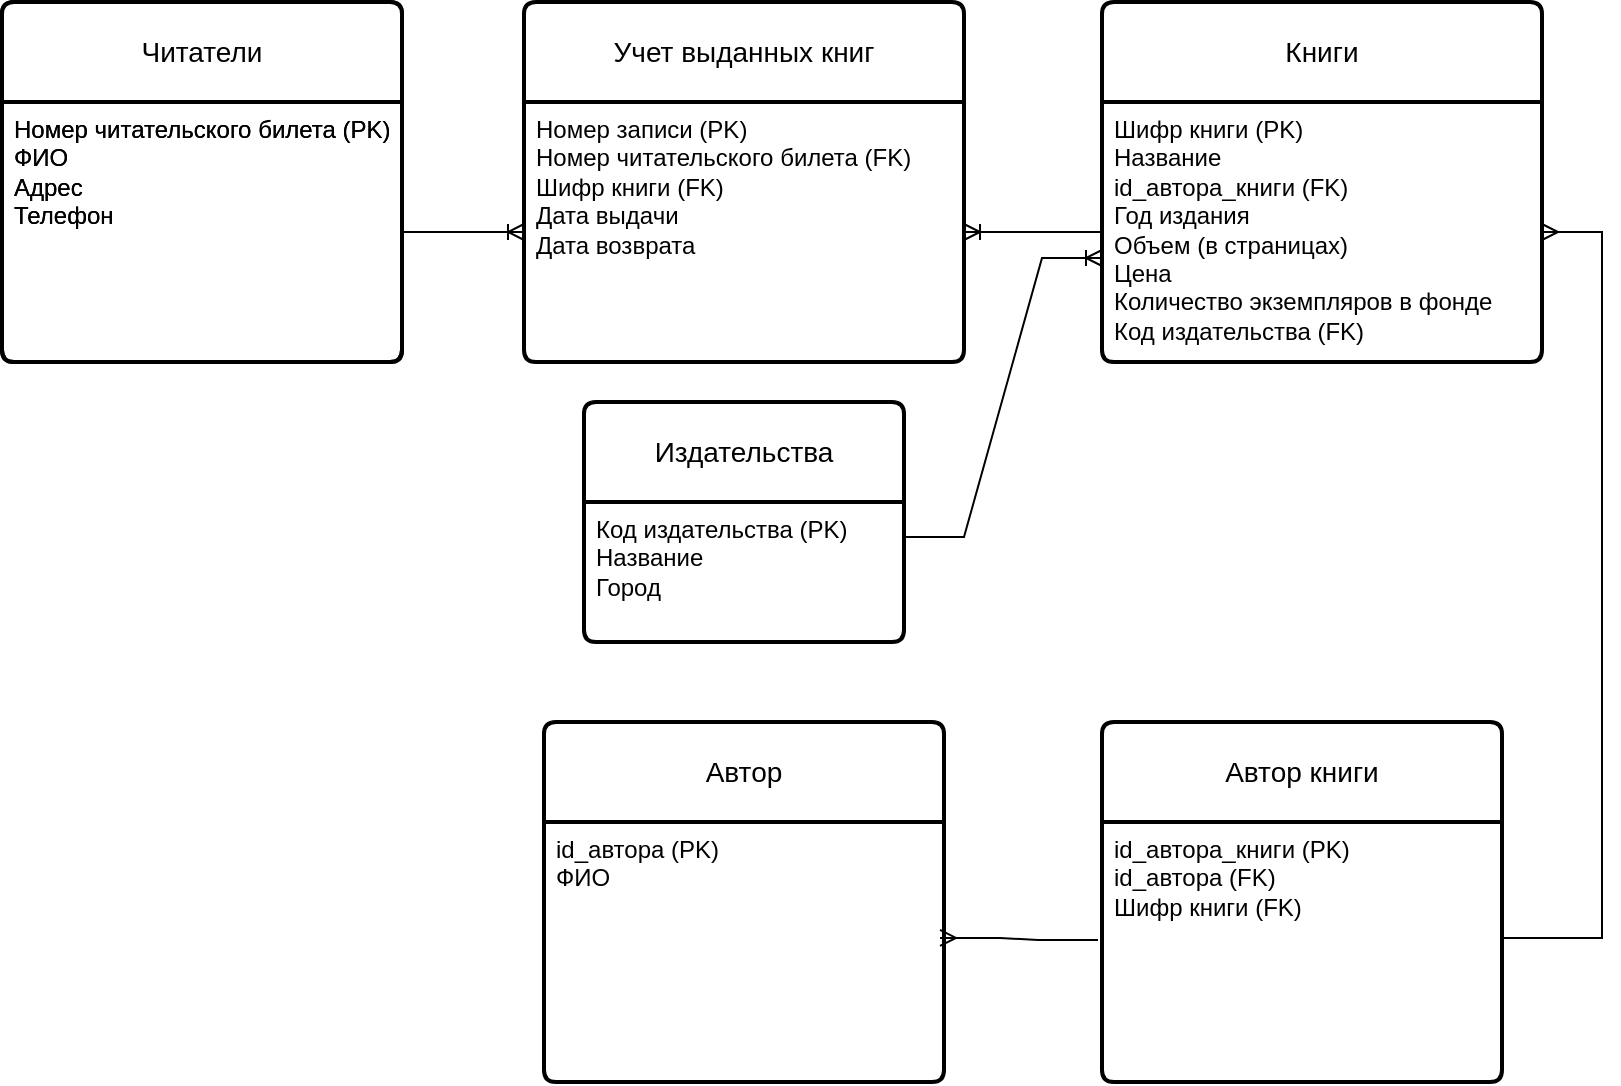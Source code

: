 <mxfile version="21.8.0" type="device">
  <diagram id="R2lEEEUBdFMjLlhIrx00" name="Page-1">
    <mxGraphModel dx="1152" dy="741" grid="1" gridSize="10" guides="1" tooltips="1" connect="1" arrows="1" fold="1" page="1" pageScale="1" pageWidth="850" pageHeight="1100" math="0" shadow="0" extFonts="Permanent Marker^https://fonts.googleapis.com/css?family=Permanent+Marker">
      <root>
        <mxCell id="0" />
        <mxCell id="1" parent="0" />
        <mxCell id="gpQsvd7t5DxRkCJj9pPz-14" value="" style="shape=tableRow;horizontal=0;startSize=0;swimlaneHead=0;swimlaneBody=0;fillColor=none;collapsible=0;dropTarget=0;points=[[0,0.5],[1,0.5]];portConstraint=eastwest;top=0;left=0;right=0;bottom=0;" parent="1" vertex="1">
          <mxGeometry x="80" y="200" width="180" height="30" as="geometry" />
        </mxCell>
        <mxCell id="gpQsvd7t5DxRkCJj9pPz-15" value="" style="shape=partialRectangle;connectable=0;fillColor=none;top=0;left=0;bottom=0;right=0;editable=1;overflow=hidden;whiteSpace=wrap;html=1;" parent="gpQsvd7t5DxRkCJj9pPz-14" vertex="1">
          <mxGeometry width="30" height="30" as="geometry">
            <mxRectangle width="30" height="30" as="alternateBounds" />
          </mxGeometry>
        </mxCell>
        <mxCell id="gpQsvd7t5DxRkCJj9pPz-60" value="Книги" style="swimlane;childLayout=stackLayout;horizontal=1;startSize=50;horizontalStack=0;rounded=1;fontSize=14;fontStyle=0;strokeWidth=2;resizeParent=0;resizeLast=1;shadow=0;dashed=0;align=center;arcSize=4;whiteSpace=wrap;html=1;" parent="1" vertex="1">
          <mxGeometry x="590" y="80" width="220" height="180" as="geometry" />
        </mxCell>
        <mxCell id="gpQsvd7t5DxRkCJj9pPz-61" value="Шифр книги (PK)&lt;br&gt;Название&amp;nbsp;&lt;br&gt;id_автора_книги (FK)&lt;br&gt;Год издания&lt;br&gt;Объем (в страницах)&lt;br&gt;Цена&lt;br&gt;Количество экземпляров в фонде&lt;br&gt;Код издательства (FK)" style="align=left;strokeColor=none;fillColor=none;spacingLeft=4;fontSize=12;verticalAlign=top;resizable=0;rotatable=0;part=1;html=1;" parent="gpQsvd7t5DxRkCJj9pPz-60" vertex="1">
          <mxGeometry y="50" width="220" height="130" as="geometry" />
        </mxCell>
        <mxCell id="gpQsvd7t5DxRkCJj9pPz-62" value="Читатели" style="swimlane;childLayout=stackLayout;horizontal=1;startSize=50;horizontalStack=0;rounded=1;fontSize=14;fontStyle=0;strokeWidth=2;resizeParent=0;resizeLast=1;shadow=0;dashed=0;align=center;arcSize=4;whiteSpace=wrap;html=1;" parent="1" vertex="1">
          <mxGeometry x="40" y="80" width="200" height="180" as="geometry" />
        </mxCell>
        <mxCell id="gpQsvd7t5DxRkCJj9pPz-63" value="Номер читательского билета (PK)&lt;br&gt;ФИО&amp;nbsp;&lt;br&gt;Адрес&lt;br&gt;Телефон" style="align=left;strokeColor=none;fillColor=none;spacingLeft=4;fontSize=12;verticalAlign=top;resizable=0;rotatable=0;part=1;html=1;" parent="gpQsvd7t5DxRkCJj9pPz-62" vertex="1">
          <mxGeometry y="50" width="200" height="130" as="geometry" />
        </mxCell>
        <mxCell id="gpQsvd7t5DxRkCJj9pPz-64" value="Издательства" style="swimlane;childLayout=stackLayout;horizontal=1;startSize=50;horizontalStack=0;rounded=1;fontSize=14;fontStyle=0;strokeWidth=2;resizeParent=0;resizeLast=1;shadow=0;dashed=0;align=center;arcSize=4;whiteSpace=wrap;html=1;" parent="1" vertex="1">
          <mxGeometry x="331" y="280" width="160" height="120" as="geometry" />
        </mxCell>
        <mxCell id="gpQsvd7t5DxRkCJj9pPz-65" value="Код издательства (PK)&lt;br&gt;Название&amp;nbsp;&lt;br&gt;Город" style="align=left;strokeColor=none;fillColor=none;spacingLeft=4;fontSize=12;verticalAlign=top;resizable=0;rotatable=0;part=1;html=1;" parent="gpQsvd7t5DxRkCJj9pPz-64" vertex="1">
          <mxGeometry y="50" width="160" height="70" as="geometry" />
        </mxCell>
        <mxCell id="gpQsvd7t5DxRkCJj9pPz-68" value="Учет выданных книг" style="swimlane;childLayout=stackLayout;horizontal=1;startSize=50;horizontalStack=0;rounded=1;fontSize=14;fontStyle=0;strokeWidth=2;resizeParent=0;resizeLast=1;shadow=0;dashed=0;align=center;arcSize=4;whiteSpace=wrap;html=1;" parent="1" vertex="1">
          <mxGeometry x="301" y="80" width="220" height="180" as="geometry" />
        </mxCell>
        <mxCell id="gpQsvd7t5DxRkCJj9pPz-69" value="Номер записи (PK)&lt;br&gt;Номер читательского билета (FK)&lt;br&gt;Шифр книги (FK)&lt;br style=&quot;--tw-border-spacing-x: 0; --tw-border-spacing-y: 0; --tw-translate-x: 0; --tw-translate-y: 0; --tw-rotate: 0; --tw-skew-x: 0; --tw-skew-y: 0; --tw-scale-x: 1; --tw-scale-y: 1; --tw-pan-x: ; --tw-pan-y: ; --tw-pinch-zoom: ; --tw-scroll-snap-strictness: proximity; --tw-ordinal: ; --tw-slashed-zero: ; --tw-numeric-figure: ; --tw-numeric-spacing: ; --tw-numeric-fraction: ; --tw-ring-inset: ; --tw-ring-offset-width: 0px; --tw-ring-offset-color: #fff; --tw-ring-color: rgb(59 130 246 / .5); --tw-ring-offset-shadow: 0 0 #0000; --tw-ring-shadow: 0 0 #0000; --tw-shadow: 0 0 #0000; --tw-shadow-colored: 0 0 #0000; --tw-blur: ; --tw-brightness: ; --tw-contrast: ; --tw-grayscale: ; --tw-hue-rotate: ; --tw-invert: ; --tw-saturate: ; --tw-sepia: ; --tw-drop-shadow: ; --tw-backdrop-blur: ; --tw-backdrop-brightness: ; --tw-backdrop-contrast: ; --tw-backdrop-grayscale: ; --tw-backdrop-hue-rotate: ; --tw-backdrop-invert: ; --tw-backdrop-opacity: ; --tw-backdrop-saturate: ; --tw-backdrop-sepia: ; border-color: var(--border-color);&quot;&gt;Дата выдачи&lt;br&gt;Дата возврата" style="align=left;strokeColor=none;fillColor=none;spacingLeft=4;fontSize=12;verticalAlign=top;resizable=0;rotatable=0;part=1;html=1;" parent="gpQsvd7t5DxRkCJj9pPz-68" vertex="1">
          <mxGeometry y="50" width="220" height="130" as="geometry" />
        </mxCell>
        <mxCell id="gpQsvd7t5DxRkCJj9pPz-72" value="" style="edgeStyle=entityRelationEdgeStyle;fontSize=12;html=1;endArrow=ERoneToMany;rounded=0;exitX=0;exitY=0.5;exitDx=0;exitDy=0;entryX=1;entryY=0.5;entryDx=0;entryDy=0;" parent="1" source="gpQsvd7t5DxRkCJj9pPz-61" target="gpQsvd7t5DxRkCJj9pPz-69" edge="1">
          <mxGeometry width="100" height="100" relative="1" as="geometry">
            <mxPoint x="480" y="480" as="sourcePoint" />
            <mxPoint x="580" y="380" as="targetPoint" />
          </mxGeometry>
        </mxCell>
        <mxCell id="gpQsvd7t5DxRkCJj9pPz-74" value="" style="edgeStyle=entityRelationEdgeStyle;fontSize=12;html=1;endArrow=ERoneToMany;rounded=0;entryX=0;entryY=0.5;entryDx=0;entryDy=0;" parent="1" source="gpQsvd7t5DxRkCJj9pPz-63" target="gpQsvd7t5DxRkCJj9pPz-69" edge="1">
          <mxGeometry width="100" height="100" relative="1" as="geometry">
            <mxPoint x="480" y="480" as="sourcePoint" />
            <mxPoint x="270" y="400" as="targetPoint" />
          </mxGeometry>
        </mxCell>
        <mxCell id="gpQsvd7t5DxRkCJj9pPz-76" value="" style="edgeStyle=entityRelationEdgeStyle;fontSize=12;html=1;endArrow=ERoneToMany;rounded=0;exitX=1;exitY=0.25;exitDx=0;exitDy=0;entryX=0;entryY=0.6;entryDx=0;entryDy=0;entryPerimeter=0;" parent="1" source="gpQsvd7t5DxRkCJj9pPz-65" target="gpQsvd7t5DxRkCJj9pPz-61" edge="1">
          <mxGeometry width="100" height="100" relative="1" as="geometry">
            <mxPoint x="290" y="490" as="sourcePoint" />
            <mxPoint x="400" y="500" as="targetPoint" />
            <Array as="points">
              <mxPoint x="550" y="370" />
              <mxPoint x="550" y="350" />
              <mxPoint x="570" y="200" />
              <mxPoint x="580" y="390" />
              <mxPoint x="580" y="350" />
              <mxPoint x="560" y="410" />
            </Array>
          </mxGeometry>
        </mxCell>
        <mxCell id="2f6yD6ce0UlCPD5oNdGr-1" value="Читатели" style="swimlane;childLayout=stackLayout;horizontal=1;startSize=50;horizontalStack=0;rounded=1;fontSize=14;fontStyle=0;strokeWidth=2;resizeParent=0;resizeLast=1;shadow=0;dashed=0;align=center;arcSize=4;whiteSpace=wrap;html=1;" vertex="1" parent="1">
          <mxGeometry x="40" y="80" width="200" height="180" as="geometry" />
        </mxCell>
        <mxCell id="2f6yD6ce0UlCPD5oNdGr-2" value="Номер читательского билета (PK)&lt;br&gt;ФИО&amp;nbsp;&lt;br&gt;Адрес&lt;br&gt;Телефон" style="align=left;strokeColor=none;fillColor=none;spacingLeft=4;fontSize=12;verticalAlign=top;resizable=0;rotatable=0;part=1;html=1;" vertex="1" parent="2f6yD6ce0UlCPD5oNdGr-1">
          <mxGeometry y="50" width="200" height="130" as="geometry" />
        </mxCell>
        <mxCell id="2f6yD6ce0UlCPD5oNdGr-3" value="Автор" style="swimlane;childLayout=stackLayout;horizontal=1;startSize=50;horizontalStack=0;rounded=1;fontSize=14;fontStyle=0;strokeWidth=2;resizeParent=0;resizeLast=1;shadow=0;dashed=0;align=center;arcSize=4;whiteSpace=wrap;html=1;" vertex="1" parent="1">
          <mxGeometry x="311" y="440" width="200" height="180" as="geometry" />
        </mxCell>
        <mxCell id="2f6yD6ce0UlCPD5oNdGr-4" value="id_автора (PK)&lt;br&gt;ФИО&amp;nbsp;&lt;br&gt;&lt;br&gt;" style="align=left;strokeColor=none;fillColor=none;spacingLeft=4;fontSize=12;verticalAlign=top;resizable=0;rotatable=0;part=1;html=1;" vertex="1" parent="2f6yD6ce0UlCPD5oNdGr-3">
          <mxGeometry y="50" width="200" height="130" as="geometry" />
        </mxCell>
        <mxCell id="2f6yD6ce0UlCPD5oNdGr-5" value="Автор книги" style="swimlane;childLayout=stackLayout;horizontal=1;startSize=50;horizontalStack=0;rounded=1;fontSize=14;fontStyle=0;strokeWidth=2;resizeParent=0;resizeLast=1;shadow=0;dashed=0;align=center;arcSize=4;whiteSpace=wrap;html=1;" vertex="1" parent="1">
          <mxGeometry x="590" y="440" width="200" height="180" as="geometry" />
        </mxCell>
        <mxCell id="2f6yD6ce0UlCPD5oNdGr-6" value="id_автора_книги (PK)&lt;br&gt;id_автора (FK)&lt;br&gt;Шифр книги (FK)" style="align=left;strokeColor=none;fillColor=none;spacingLeft=4;fontSize=12;verticalAlign=top;resizable=0;rotatable=0;part=1;html=1;" vertex="1" parent="2f6yD6ce0UlCPD5oNdGr-5">
          <mxGeometry y="50" width="200" height="130" as="geometry" />
        </mxCell>
        <mxCell id="2f6yD6ce0UlCPD5oNdGr-7" value="" style="edgeStyle=entityRelationEdgeStyle;fontSize=12;html=1;endArrow=ERmany;rounded=0;exitX=-0.01;exitY=0.454;exitDx=0;exitDy=0;entryX=0.99;entryY=0.446;entryDx=0;entryDy=0;exitPerimeter=0;entryPerimeter=0;" edge="1" parent="1" source="2f6yD6ce0UlCPD5oNdGr-6" target="2f6yD6ce0UlCPD5oNdGr-4">
          <mxGeometry width="100" height="100" relative="1" as="geometry">
            <mxPoint x="380" y="380" as="sourcePoint" />
            <mxPoint x="340" y="565" as="targetPoint" />
          </mxGeometry>
        </mxCell>
        <mxCell id="2f6yD6ce0UlCPD5oNdGr-8" value="" style="edgeStyle=entityRelationEdgeStyle;fontSize=12;html=1;endArrow=ERmany;rounded=0;exitX=0.995;exitY=0.446;exitDx=0;exitDy=0;exitPerimeter=0;" edge="1" parent="1" source="2f6yD6ce0UlCPD5oNdGr-6" target="gpQsvd7t5DxRkCJj9pPz-61">
          <mxGeometry width="100" height="100" relative="1" as="geometry">
            <mxPoint x="540" y="530" as="sourcePoint" />
            <mxPoint x="830" y="290" as="targetPoint" />
            <Array as="points">
              <mxPoint x="570" y="310" />
              <mxPoint x="520" y="490" />
              <mxPoint x="590" y="520" />
              <mxPoint x="540" y="460" />
              <mxPoint x="590" y="420" />
              <mxPoint x="570" y="310" />
            </Array>
          </mxGeometry>
        </mxCell>
      </root>
    </mxGraphModel>
  </diagram>
</mxfile>
